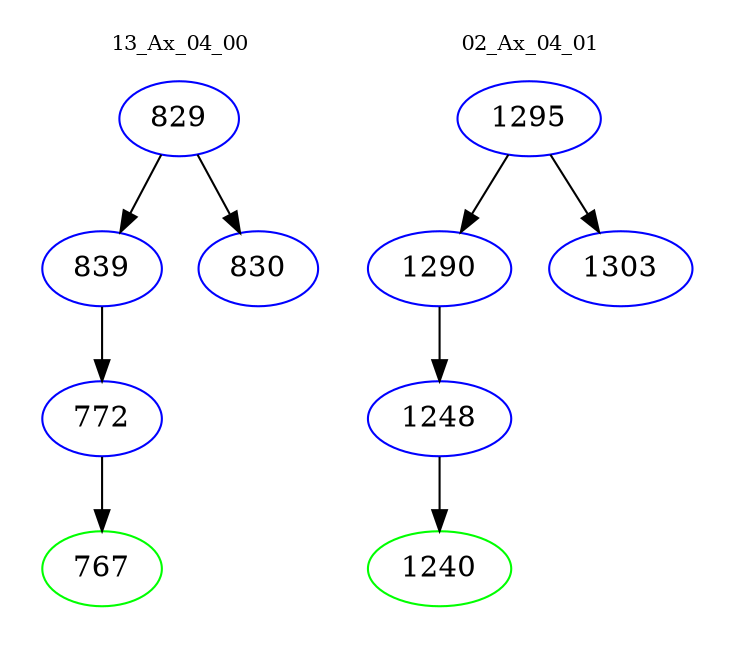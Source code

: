 digraph{
subgraph cluster_0 {
color = white
label = "13_Ax_04_00";
fontsize=10;
T0_829 [label="829", color="blue"]
T0_829 -> T0_839 [color="black"]
T0_839 [label="839", color="blue"]
T0_839 -> T0_772 [color="black"]
T0_772 [label="772", color="blue"]
T0_772 -> T0_767 [color="black"]
T0_767 [label="767", color="green"]
T0_829 -> T0_830 [color="black"]
T0_830 [label="830", color="blue"]
}
subgraph cluster_1 {
color = white
label = "02_Ax_04_01";
fontsize=10;
T1_1295 [label="1295", color="blue"]
T1_1295 -> T1_1290 [color="black"]
T1_1290 [label="1290", color="blue"]
T1_1290 -> T1_1248 [color="black"]
T1_1248 [label="1248", color="blue"]
T1_1248 -> T1_1240 [color="black"]
T1_1240 [label="1240", color="green"]
T1_1295 -> T1_1303 [color="black"]
T1_1303 [label="1303", color="blue"]
}
}
